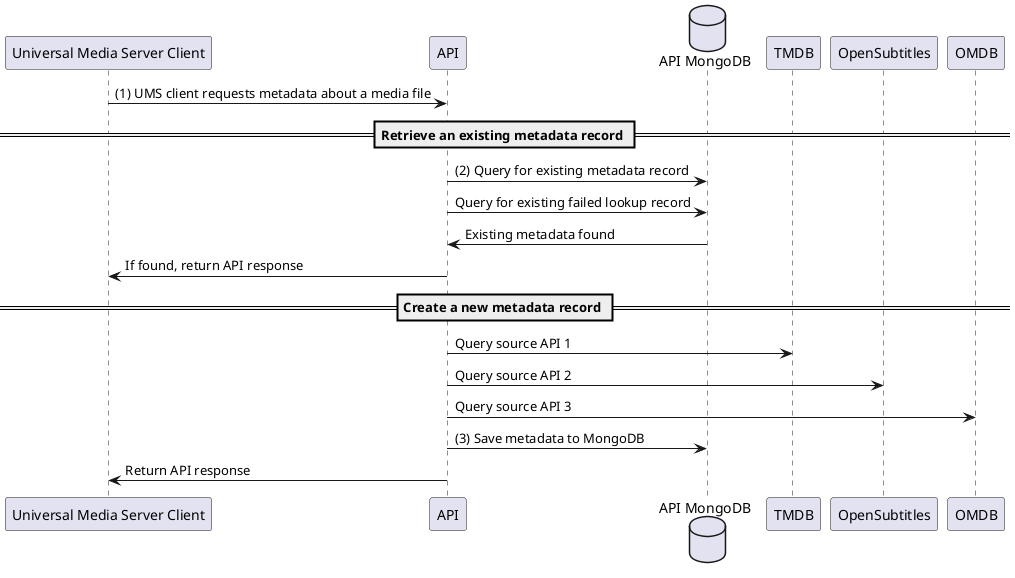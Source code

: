 @startuml
participant "Universal Media Server Client"
participant "API"
database "API MongoDB"

"Universal Media Server Client" -> API: (1) UMS client requests metadata about a media file

== Retrieve an existing metadata record ==

API -> "API MongoDB": (2) Query for existing metadata record
API -> "API MongoDB": Query for existing failed lookup record
"API MongoDB" -> API: Existing metadata found
API -> "Universal Media Server Client": If found, return API response

== Create a new metadata record ==

API -> TMDB : Query source API 1
API -> OpenSubtitles : Query source API 2
API -> OMDB : Query source API 3

API -> "API MongoDB": (3) Save metadata to MongoDB

API -> "Universal Media Server Client": Return API response

@enduml
